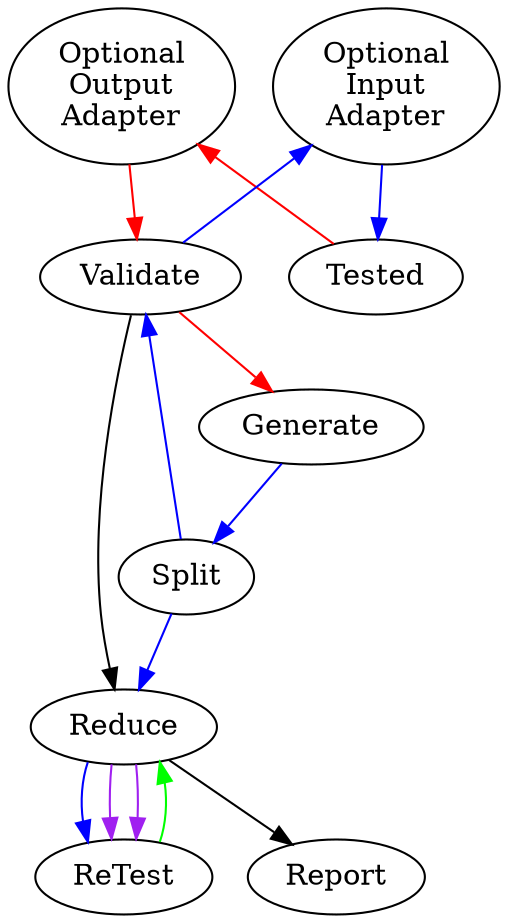 

digraph {
  rankdir = TB;
  
  "adaptOut"[label="Optional\nOutput\nAdapter"]
  "adaptIn"[label="Optional\nInput\nAdapter"]
  
  
  "Tested" -> "adaptOut"[color=red]
  "adaptOut" -> "Validate"[color=red]
  "adaptIn" -> "Tested"[color=blue] 
  "Validate" -> "adaptIn"[color=blue] 
  "Validate" -> "Generate"[color=red]
  "Generate" -> "Split"[color=blue]
  "Split" -> "Validate"[color=blue]
  "Split" -> "Reduce"[color=blue]
  "Validate" -> "Reduce"
  //save
  //reset for next test
  //reduce that example
  
  "Reduce" -> "ReTest"[color="blue"]
  
  "Reduce" -> "Report"
  "Reduce" -> "ReTest"[color="purple"]
  "Reduce" -> "ReTest"[color="purple"]
  
  "ReTest" -> "Reduce"[color="green"] 
  
  //retest passes then we removed too much must roll back to archive 2
  //retest fails then we are ok and must move forward with smaller set

  //ReTest will create new Tested/Validate/Adapters with clean state for each run.
  
  
  {rank = same; adaptOut; adaptIn;}
  
  }
